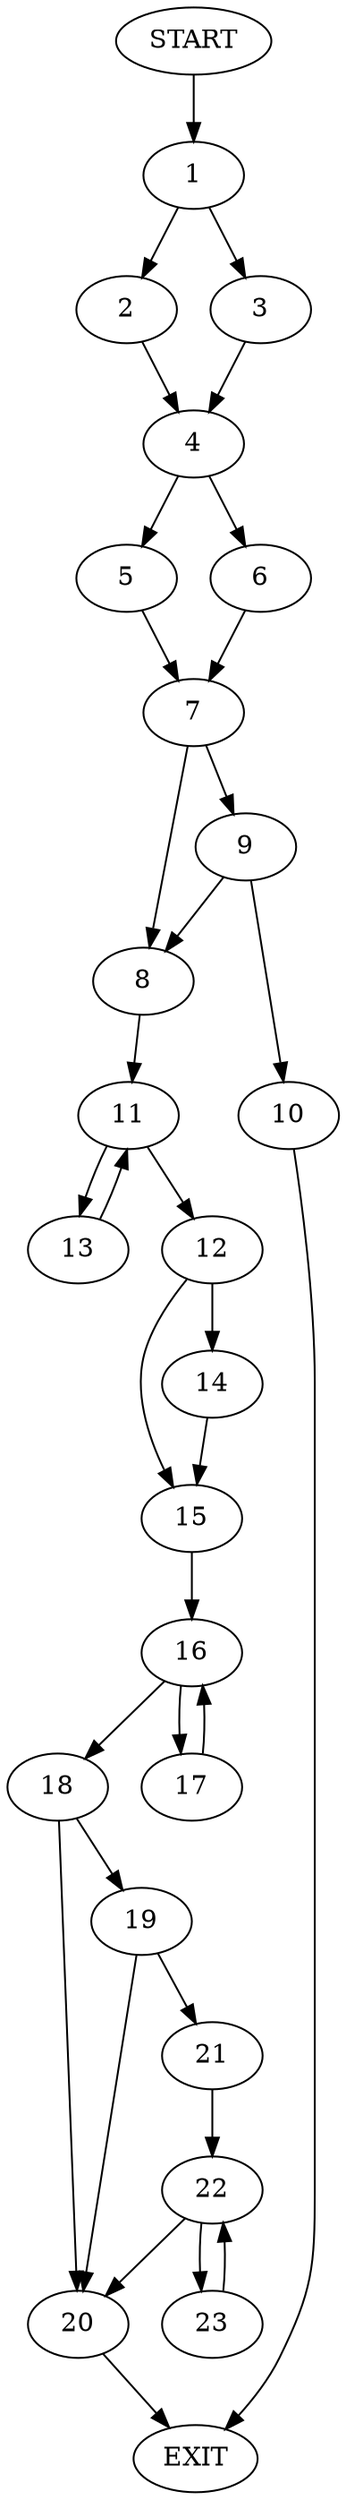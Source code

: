 digraph {
0 [label="START"]
24 [label="EXIT"]
0 -> 1
1 -> 2
1 -> 3
3 -> 4
2 -> 4
4 -> 5
4 -> 6
5 -> 7
6 -> 7
7 -> 8
7 -> 9
9 -> 10
9 -> 8
8 -> 11
10 -> 24
11 -> 12
11 -> 13
13 -> 11
12 -> 14
12 -> 15
14 -> 15
15 -> 16
16 -> 17
16 -> 18
17 -> 16
18 -> 19
18 -> 20
20 -> 24
19 -> 20
19 -> 21
21 -> 22
22 -> 20
22 -> 23
23 -> 22
}
